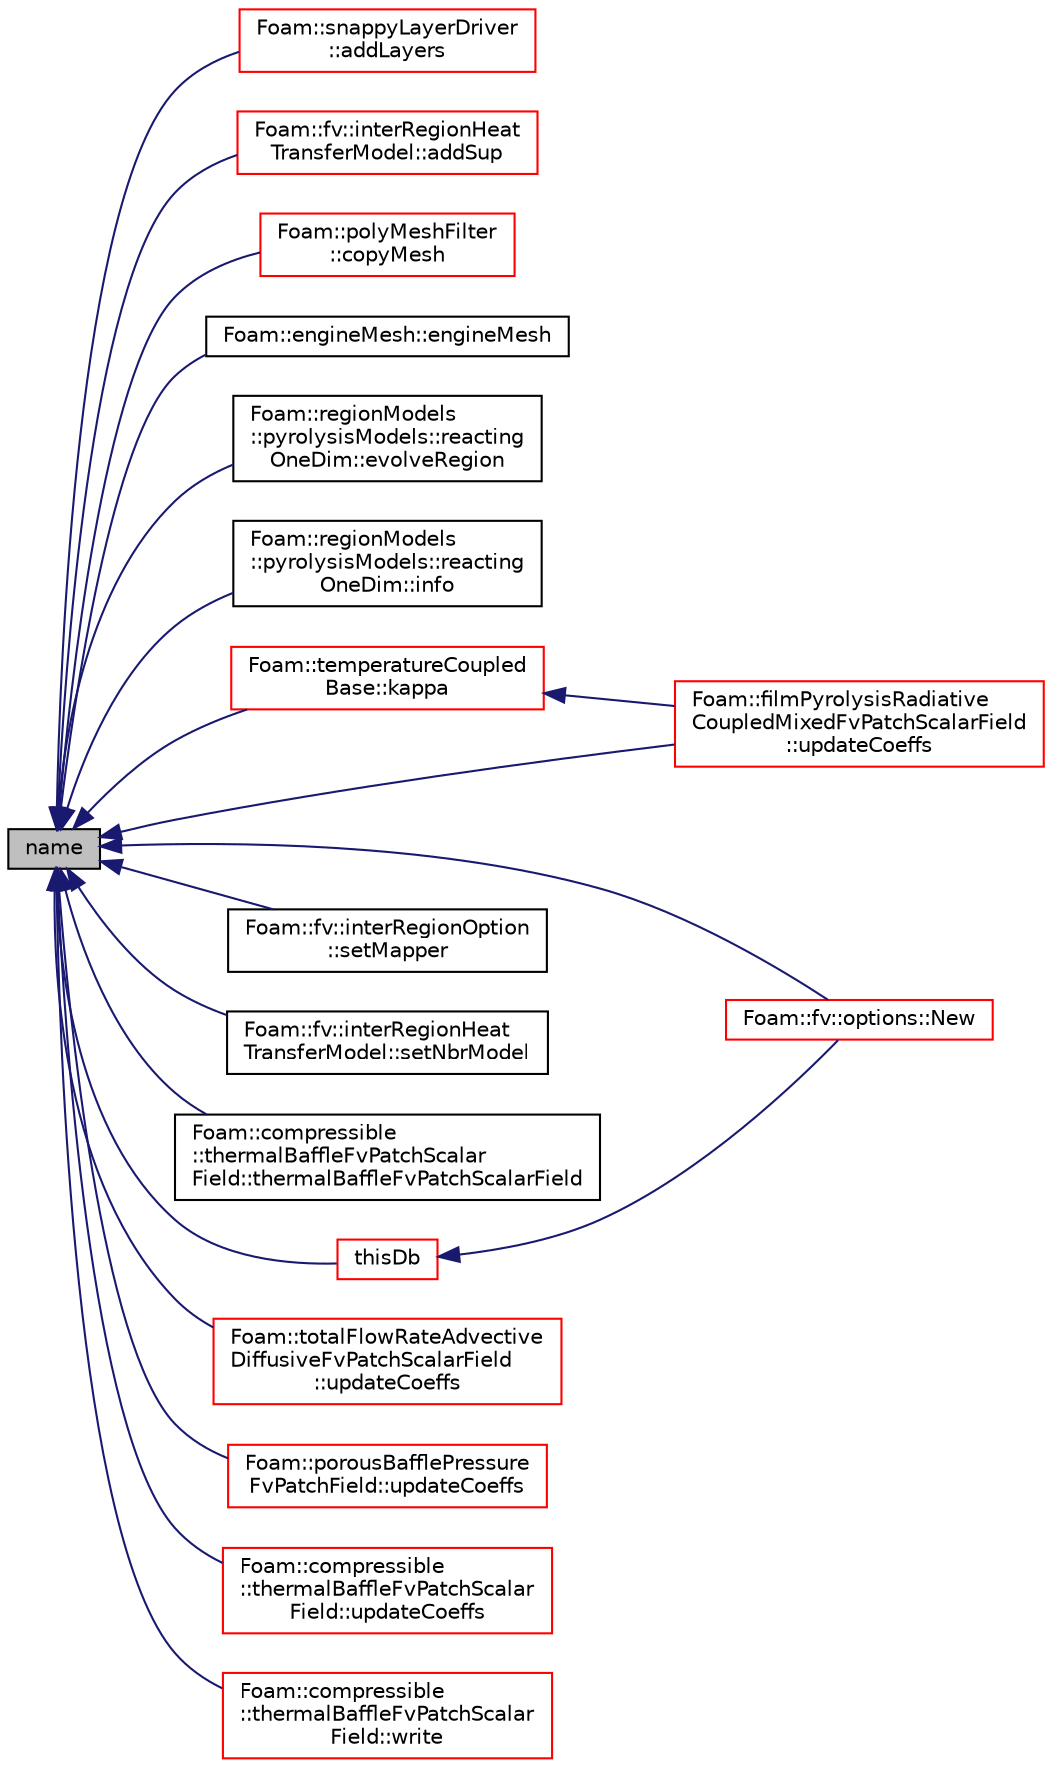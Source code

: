 digraph "name"
{
  bgcolor="transparent";
  edge [fontname="Helvetica",fontsize="10",labelfontname="Helvetica",labelfontsize="10"];
  node [fontname="Helvetica",fontsize="10",shape=record];
  rankdir="LR";
  Node2843 [label="name",height=0.2,width=0.4,color="black", fillcolor="grey75", style="filled", fontcolor="black"];
  Node2843 -> Node2844 [dir="back",color="midnightblue",fontsize="10",style="solid",fontname="Helvetica"];
  Node2844 [label="Foam::snappyLayerDriver\l::addLayers",height=0.2,width=0.4,color="red",URL="$a25909.html#a2654851d1ffedc26e8ff1424f7097ba6",tooltip="Add cell layers. "];
  Node2843 -> Node2847 [dir="back",color="midnightblue",fontsize="10",style="solid",fontname="Helvetica"];
  Node2847 [label="Foam::fv::interRegionHeat\lTransferModel::addSup",height=0.2,width=0.4,color="red",URL="$a24677.html#a6944ee16225e24c97df423c35d4cd199",tooltip="Source term to energy equation. "];
  Node2843 -> Node2849 [dir="back",color="midnightblue",fontsize="10",style="solid",fontname="Helvetica"];
  Node2849 [label="Foam::polyMeshFilter\l::copyMesh",height=0.2,width=0.4,color="red",URL="$a22357.html#a6d46f578539dd45f89a6ea89738c75b5",tooltip="Return a copy of an fvMesh. "];
  Node2843 -> Node2851 [dir="back",color="midnightblue",fontsize="10",style="solid",fontname="Helvetica"];
  Node2851 [label="Foam::engineMesh::engineMesh",height=0.2,width=0.4,color="black",URL="$a22565.html#ac9e1a1e4fbbd91b4fb4cd7b1155ccd5f",tooltip="Construct from objectRegistry, and read/write options. "];
  Node2843 -> Node2852 [dir="back",color="midnightblue",fontsize="10",style="solid",fontname="Helvetica"];
  Node2852 [label="Foam::regionModels\l::pyrolysisModels::reacting\lOneDim::evolveRegion",height=0.2,width=0.4,color="black",URL="$a30053.html#afde8f52457f90e83a4eaf49755c19ec9",tooltip="Evolve the pyrolysis equations. "];
  Node2843 -> Node2853 [dir="back",color="midnightblue",fontsize="10",style="solid",fontname="Helvetica"];
  Node2853 [label="Foam::regionModels\l::pyrolysisModels::reacting\lOneDim::info",height=0.2,width=0.4,color="black",URL="$a30053.html#ac1b66fe77173de9e5e8542b2823d6071",tooltip="Provide some feedback. "];
  Node2843 -> Node2854 [dir="back",color="midnightblue",fontsize="10",style="solid",fontname="Helvetica"];
  Node2854 [label="Foam::temperatureCoupled\lBase::kappa",height=0.2,width=0.4,color="red",URL="$a32005.html#adbad3ddac3d957ac2b2c8d2b91a93de6",tooltip="Given patch temperature calculate corresponding K field. "];
  Node2854 -> Node2855 [dir="back",color="midnightblue",fontsize="10",style="solid",fontname="Helvetica"];
  Node2855 [label="Foam::filmPyrolysisRadiative\lCoupledMixedFvPatchScalarField\l::updateCoeffs",height=0.2,width=0.4,color="red",URL="$a30057.html#a7e24eafac629d3733181cd942d4c902f",tooltip="Update the coefficients associated with the patch field. "];
  Node2843 -> Node2867 [dir="back",color="midnightblue",fontsize="10",style="solid",fontname="Helvetica"];
  Node2867 [label="Foam::fv::options::New",height=0.2,width=0.4,color="red",URL="$a22673.html#a616ee355e53d26b92cf6a39d39f5c594",tooltip="Construct fvOptions and register to datbase if not present. "];
  Node2843 -> Node2925 [dir="back",color="midnightblue",fontsize="10",style="solid",fontname="Helvetica"];
  Node2925 [label="Foam::fv::interRegionOption\l::setMapper",height=0.2,width=0.4,color="black",URL="$a24573.html#ac6186227550ab8ec13a40969486e0a6f",tooltip="Set the mesh to mesh interpolation object. "];
  Node2843 -> Node2926 [dir="back",color="midnightblue",fontsize="10",style="solid",fontname="Helvetica"];
  Node2926 [label="Foam::fv::interRegionHeat\lTransferModel::setNbrModel",height=0.2,width=0.4,color="black",URL="$a24677.html#a607d120003885cbdc7627f4f2e97fc45",tooltip="Set the neighbour interRegionHeatTransferModel. "];
  Node2843 -> Node2927 [dir="back",color="midnightblue",fontsize="10",style="solid",fontname="Helvetica"];
  Node2927 [label="Foam::compressible\l::thermalBaffleFvPatchScalar\lField::thermalBaffleFvPatchScalarField",height=0.2,width=0.4,color="black",URL="$a30269.html#ad32be9d3204fc76b9a0936bcb1df989d",tooltip="Construct from patch, internal field and dictionary. "];
  Node2843 -> Node2928 [dir="back",color="midnightblue",fontsize="10",style="solid",fontname="Helvetica"];
  Node2928 [label="thisDb",height=0.2,width=0.4,color="red",URL="$a23593.html#a3175cf15a6333b0363a1dc207810c420",tooltip="Return the object registry - resolve conflict polyMesh/lduMesh. "];
  Node2928 -> Node2867 [dir="back",color="midnightblue",fontsize="10",style="solid",fontname="Helvetica"];
  Node2843 -> Node2931 [dir="back",color="midnightblue",fontsize="10",style="solid",fontname="Helvetica"];
  Node2931 [label="Foam::totalFlowRateAdvective\lDiffusiveFvPatchScalarField\l::updateCoeffs",height=0.2,width=0.4,color="red",URL="$a32013.html#a7e24eafac629d3733181cd942d4c902f",tooltip="Update the coefficients associated with the patch field. "];
  Node2843 -> Node2855 [dir="back",color="midnightblue",fontsize="10",style="solid",fontname="Helvetica"];
  Node2843 -> Node2933 [dir="back",color="midnightblue",fontsize="10",style="solid",fontname="Helvetica"];
  Node2933 [label="Foam::porousBafflePressure\lFvPatchField::updateCoeffs",height=0.2,width=0.4,color="red",URL="$a32125.html#a7e24eafac629d3733181cd942d4c902f",tooltip="Update the coefficients associated with the patch field. "];
  Node2843 -> Node2864 [dir="back",color="midnightblue",fontsize="10",style="solid",fontname="Helvetica"];
  Node2864 [label="Foam::compressible\l::thermalBaffleFvPatchScalar\lField::updateCoeffs",height=0.2,width=0.4,color="red",URL="$a30269.html#a7e24eafac629d3733181cd942d4c902f",tooltip="Update the coefficients associated with the patch field. "];
  Node2843 -> Node2935 [dir="back",color="midnightblue",fontsize="10",style="solid",fontname="Helvetica"];
  Node2935 [label="Foam::compressible\l::thermalBaffleFvPatchScalar\lField::write",height=0.2,width=0.4,color="red",URL="$a30269.html#a293fdfec8bdfbd5c3913ab4c9f3454ff",tooltip="Write. "];
}
